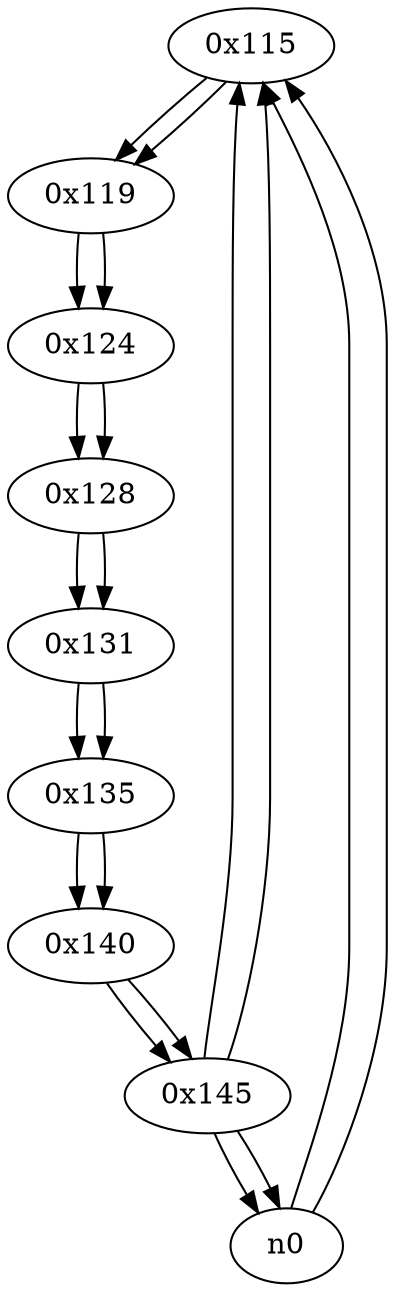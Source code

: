 digraph G{
/* nodes */
  n1 [label="0x115"]
  n2 [label="0x119"]
  n3 [label="0x124"]
  n4 [label="0x128"]
  n5 [label="0x131"]
  n6 [label="0x135"]
  n7 [label="0x140"]
  n8 [label="0x145"]
/* edges */
n1 -> n2;
n0 -> n1;
n8 -> n1;
n0 -> n1;
n2 -> n3;
n1 -> n2;
n3 -> n4;
n2 -> n3;
n4 -> n5;
n3 -> n4;
n5 -> n6;
n4 -> n5;
n6 -> n7;
n5 -> n6;
n7 -> n8;
n6 -> n7;
n8 -> n0;
n8 -> n1;
n8 -> n0;
n7 -> n8;
}
